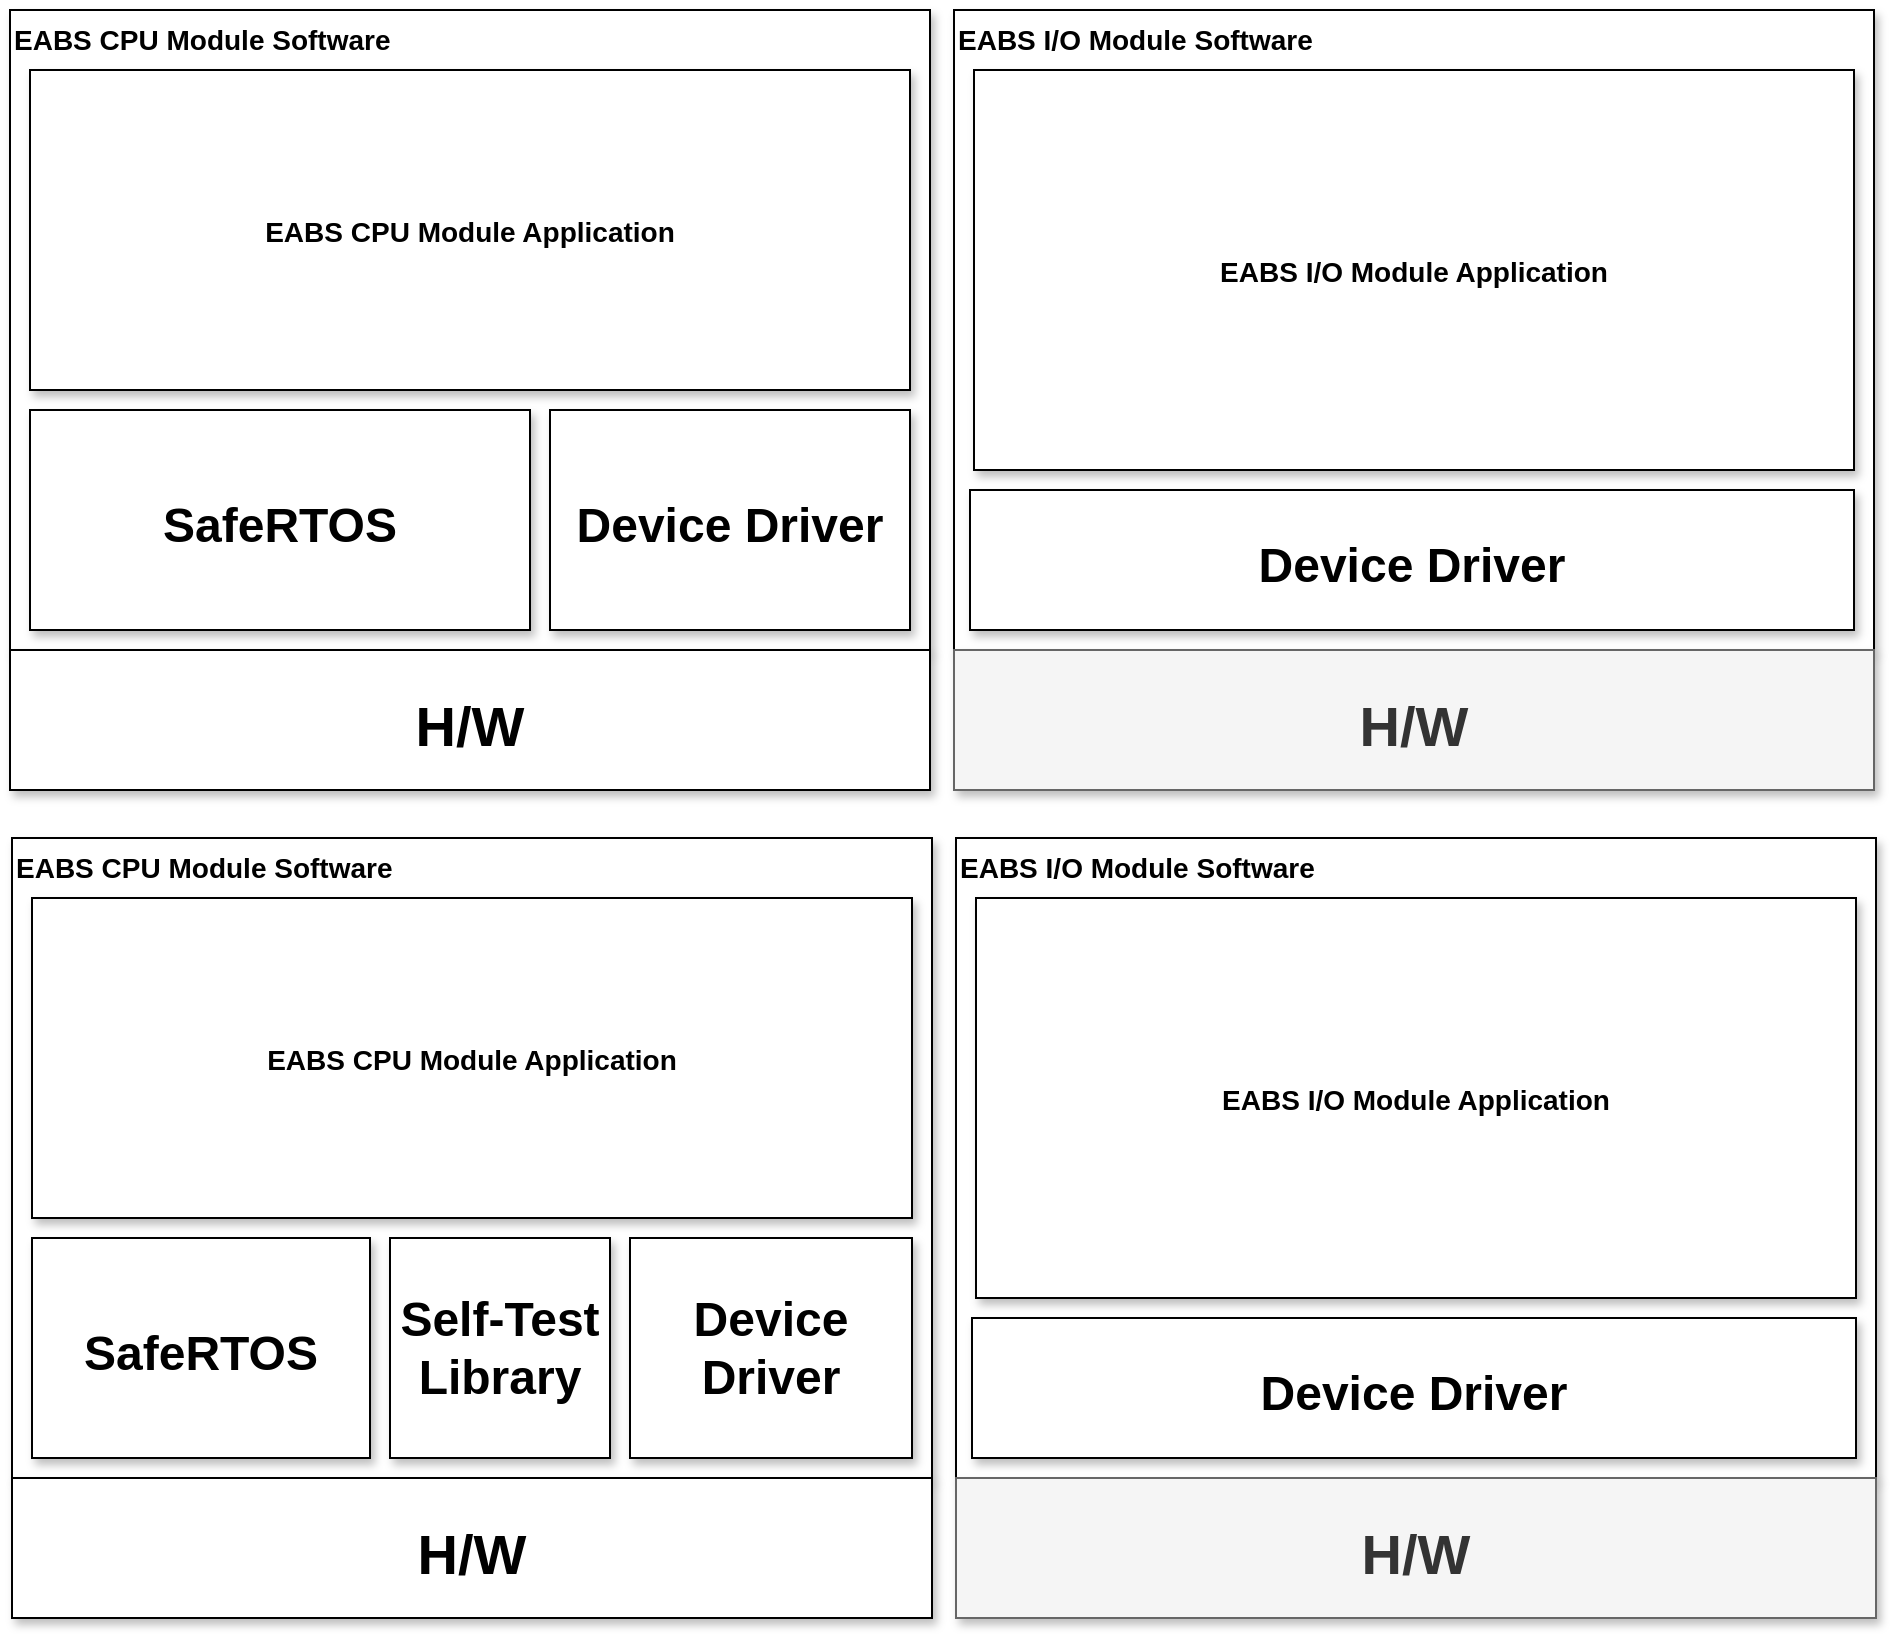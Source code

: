 <mxfile version="22.1.17" type="github" pages="3">
  <diagram name="BlockDiagram-all" id="97916047-d0de-89f5-080d-49f4d83e522f">
    <mxGraphModel dx="1127" dy="612" grid="1" gridSize="10" guides="1" tooltips="1" connect="1" arrows="1" fold="1" page="1" pageScale="1.5" pageWidth="1169" pageHeight="827" background="none" math="0" shadow="0">
      <root>
        <mxCell id="0" />
        <mxCell id="1" parent="0" />
        <mxCell id="3" value="EABS CPU Module Software" style="rounded=0;shadow=1;fontStyle=1;fontSize=14;align=left;verticalAlign=top;" parent="1" vertex="1">
          <mxGeometry x="380" y="140" width="460" height="320" as="geometry" />
        </mxCell>
        <mxCell id="2xnklOY3mkxwDWEgLXTY-56" value="H/W" style="rounded=0;shadow=1;fontStyle=1;fontSize=28;align=center;verticalAlign=middle;spacing=2;" parent="1" vertex="1">
          <mxGeometry x="380" y="460" width="460" height="70" as="geometry" />
        </mxCell>
        <mxCell id="2xnklOY3mkxwDWEgLXTY-57" value="SafeRTOS" style="rounded=0;shadow=1;fontStyle=1;fontSize=24;align=center;verticalAlign=middle;" parent="1" vertex="1">
          <mxGeometry x="390" y="340" width="250" height="110" as="geometry" />
        </mxCell>
        <mxCell id="2xnklOY3mkxwDWEgLXTY-58" value="Device Driver" style="rounded=0;shadow=1;fontStyle=1;fontSize=24;align=center;verticalAlign=middle;" parent="1" vertex="1">
          <mxGeometry x="650" y="340" width="180" height="110" as="geometry" />
        </mxCell>
        <mxCell id="2xnklOY3mkxwDWEgLXTY-59" value="EABS CPU Module Application" style="rounded=0;shadow=1;fontStyle=1;fontSize=14;align=center;verticalAlign=middle;" parent="1" vertex="1">
          <mxGeometry x="390" y="170" width="440" height="160" as="geometry" />
        </mxCell>
        <mxCell id="2xnklOY3mkxwDWEgLXTY-60" value="EABS I/O Module Software" style="rounded=0;shadow=1;fontStyle=1;fontSize=14;align=left;verticalAlign=top;" parent="1" vertex="1">
          <mxGeometry x="852" y="140" width="460" height="320" as="geometry" />
        </mxCell>
        <mxCell id="2xnklOY3mkxwDWEgLXTY-61" value="H/W" style="rounded=0;shadow=1;fontStyle=1;fontSize=28;align=center;verticalAlign=middle;spacing=2;fillColor=#f5f5f5;fontColor=#333333;strokeColor=#666666;" parent="1" vertex="1">
          <mxGeometry x="852" y="460" width="460" height="70" as="geometry" />
        </mxCell>
        <mxCell id="2xnklOY3mkxwDWEgLXTY-63" value="Device Driver" style="rounded=0;shadow=1;fontStyle=1;fontSize=24;align=center;verticalAlign=middle;" parent="1" vertex="1">
          <mxGeometry x="860" y="380" width="442" height="70" as="geometry" />
        </mxCell>
        <mxCell id="2xnklOY3mkxwDWEgLXTY-64" value="EABS I/O Module Application" style="rounded=0;shadow=1;fontStyle=1;fontSize=14;align=center;verticalAlign=middle;" parent="1" vertex="1">
          <mxGeometry x="862" y="170" width="440" height="200" as="geometry" />
        </mxCell>
        <mxCell id="Bs_QZ7SmaoqHRqGBBxqq-3" value="EABS CPU Module Software" style="rounded=0;shadow=1;fontStyle=1;fontSize=14;align=left;verticalAlign=top;" parent="1" vertex="1">
          <mxGeometry x="381" y="554" width="460" height="320" as="geometry" />
        </mxCell>
        <mxCell id="Bs_QZ7SmaoqHRqGBBxqq-4" value="H/W" style="rounded=0;shadow=1;fontStyle=1;fontSize=28;align=center;verticalAlign=middle;spacing=2;" parent="1" vertex="1">
          <mxGeometry x="381" y="874" width="460" height="70" as="geometry" />
        </mxCell>
        <mxCell id="Bs_QZ7SmaoqHRqGBBxqq-5" value="SafeRTOS" style="rounded=0;shadow=1;fontStyle=1;fontSize=24;align=center;verticalAlign=middle;" parent="1" vertex="1">
          <mxGeometry x="391" y="754" width="169" height="110" as="geometry" />
        </mxCell>
        <mxCell id="Bs_QZ7SmaoqHRqGBBxqq-6" value="Device Driver" style="rounded=0;shadow=1;fontStyle=1;fontSize=24;align=center;verticalAlign=middle;whiteSpace=wrap;" parent="1" vertex="1">
          <mxGeometry x="690" y="754" width="141" height="110" as="geometry" />
        </mxCell>
        <mxCell id="Bs_QZ7SmaoqHRqGBBxqq-7" value="EABS CPU Module Application" style="rounded=0;shadow=1;fontStyle=1;fontSize=14;align=center;verticalAlign=middle;" parent="1" vertex="1">
          <mxGeometry x="391" y="584" width="440" height="160" as="geometry" />
        </mxCell>
        <mxCell id="Bs_QZ7SmaoqHRqGBBxqq-8" value="EABS I/O Module Software" style="rounded=0;shadow=1;fontStyle=1;fontSize=14;align=left;verticalAlign=top;" parent="1" vertex="1">
          <mxGeometry x="853" y="554" width="460" height="320" as="geometry" />
        </mxCell>
        <mxCell id="Bs_QZ7SmaoqHRqGBBxqq-9" value="H/W" style="rounded=0;shadow=1;fontStyle=1;fontSize=28;align=center;verticalAlign=middle;spacing=2;fillColor=#f5f5f5;fontColor=#333333;strokeColor=#666666;" parent="1" vertex="1">
          <mxGeometry x="853" y="874" width="460" height="70" as="geometry" />
        </mxCell>
        <mxCell id="Bs_QZ7SmaoqHRqGBBxqq-10" value="Device Driver" style="rounded=0;shadow=1;fontStyle=1;fontSize=24;align=center;verticalAlign=middle;" parent="1" vertex="1">
          <mxGeometry x="861" y="794" width="442" height="70" as="geometry" />
        </mxCell>
        <mxCell id="Bs_QZ7SmaoqHRqGBBxqq-11" value="EABS I/O Module Application" style="rounded=0;shadow=1;fontStyle=1;fontSize=14;align=center;verticalAlign=middle;" parent="1" vertex="1">
          <mxGeometry x="863" y="584" width="440" height="200" as="geometry" />
        </mxCell>
        <mxCell id="Bs_QZ7SmaoqHRqGBBxqq-12" value="Self-Test Library" style="rounded=0;shadow=1;fontStyle=1;fontSize=24;align=center;verticalAlign=middle;whiteSpace=wrap;" parent="1" vertex="1">
          <mxGeometry x="570" y="754" width="110" height="110" as="geometry" />
        </mxCell>
      </root>
    </mxGraphModel>
  </diagram>
  <diagram id="455bVY7fYw622vmdx8sA" name="IO-Module-Block-Diagram">
    <mxGraphModel dx="300" dy="612" grid="1" gridSize="10" guides="1" tooltips="1" connect="1" arrows="1" fold="1" page="1" pageScale="1" pageWidth="827" pageHeight="1169" math="0" shadow="0">
      <root>
        <mxCell id="0" />
        <mxCell id="1" parent="0" />
        <mxCell id="_B_MI62m7lRFY5nyLYBk-1" value="EABS I/O Module Software" style="rounded=0;shadow=1;fontStyle=1;fontSize=14;align=left;verticalAlign=top;" parent="1" vertex="1">
          <mxGeometry x="1070" y="350" width="460" height="320" as="geometry" />
        </mxCell>
        <mxCell id="_B_MI62m7lRFY5nyLYBk-2" value="H/W" style="rounded=0;shadow=1;fontStyle=1;fontSize=28;align=center;verticalAlign=middle;spacing=2;fillColor=#f5f5f5;fontColor=#333333;strokeColor=#666666;" parent="1" vertex="1">
          <mxGeometry x="1070" y="670" width="460" height="70" as="geometry" />
        </mxCell>
        <mxCell id="_B_MI62m7lRFY5nyLYBk-3" value="Device Driver" style="rounded=0;shadow=1;fontStyle=1;fontSize=24;align=center;verticalAlign=middle;" parent="1" vertex="1">
          <mxGeometry x="1078" y="590" width="442" height="70" as="geometry" />
        </mxCell>
        <mxCell id="_B_MI62m7lRFY5nyLYBk-4" value="EABS I/O Module Application" style="rounded=0;shadow=1;fontStyle=1;fontSize=14;align=center;verticalAlign=middle;" parent="1" vertex="1">
          <mxGeometry x="1080" y="380" width="440" height="200" as="geometry" />
        </mxCell>
      </root>
    </mxGraphModel>
  </diagram>
  <diagram id="JroDJEas-RoF1u3BaSrB" name="페이지-3">
    <mxGraphModel dx="1386" dy="785" grid="1" gridSize="10" guides="1" tooltips="1" connect="1" arrows="1" fold="1" page="1" pageScale="1" pageWidth="827" pageHeight="1169" math="0" shadow="0">
      <root>
        <mxCell id="0" />
        <mxCell id="1" parent="0" />
        <mxCell id="T9ecZK-UZPm5lxIUy5vb-36" value="" style="rounded=0;whiteSpace=wrap;html=1;dashed=1;" parent="1" vertex="1">
          <mxGeometry x="70" y="45" width="290" height="825" as="geometry" />
        </mxCell>
        <mxCell id="T9ecZK-UZPm5lxIUy5vb-42" value="" style="rounded=0;whiteSpace=wrap;html=1;dashed=1;" parent="1" vertex="1">
          <mxGeometry x="90" y="238" width="250" height="612" as="geometry" />
        </mxCell>
        <mxCell id="T9ecZK-UZPm5lxIUy5vb-41" value="" style="rounded=0;whiteSpace=wrap;html=1;dashed=1;" parent="1" vertex="1">
          <mxGeometry x="90" y="80" width="250" height="150" as="geometry" />
        </mxCell>
        <mxCell id="Xisn77rioX8W527mqWxI-2" value="Initialize hardware" style="rounded=0;whiteSpace=wrap;html=1;" parent="1" vertex="1">
          <mxGeometry x="153" y="95" width="170" height="35" as="geometry" />
        </mxCell>
        <mxCell id="Xisn77rioX8W527mqWxI-18" value="" style="rounded=0;whiteSpace=wrap;html=1;dashed=1;" parent="1" vertex="1">
          <mxGeometry x="422" y="60" width="278" height="280" as="geometry" />
        </mxCell>
        <mxCell id="Xisn77rioX8W527mqWxI-23" value="Interrupt&amp;nbsp; Routines" style="text;html=1;strokeColor=none;fillColor=none;align=center;verticalAlign=middle;whiteSpace=wrap;rounded=0;" parent="1" vertex="1">
          <mxGeometry x="425" y="70" width="127" height="30" as="geometry" />
        </mxCell>
        <mxCell id="Xisn77rioX8W527mqWxI-29" value="USART2_IRQHandler" style="shape=process;whiteSpace=wrap;html=1;backgroundOutline=1;" parent="1" vertex="1">
          <mxGeometry x="470" y="138" width="177" height="30" as="geometry" />
        </mxCell>
        <mxCell id="T9ecZK-UZPm5lxIUy5vb-4" value="Initialize global variable" style="rounded=0;whiteSpace=wrap;html=1;" parent="1" vertex="1">
          <mxGeometry x="152" y="140" width="170" height="35" as="geometry" />
        </mxCell>
        <mxCell id="T9ecZK-UZPm5lxIUy5vb-6" value="Initialize LED, FND" style="rounded=0;whiteSpace=wrap;html=1;" parent="1" vertex="1">
          <mxGeometry x="151" y="185.5" width="170" height="35" as="geometry" />
        </mxCell>
        <mxCell id="T9ecZK-UZPm5lxIUy5vb-8" value="vCLI_Command" style="rounded=0;whiteSpace=wrap;html=1;" parent="1" vertex="1">
          <mxGeometry x="151" y="247" width="170" height="35" as="geometry" />
        </mxCell>
        <mxCell id="T9ecZK-UZPm5lxIUy5vb-10" value="vRS485_Recv" style="rounded=0;whiteSpace=wrap;html=1;" parent="1" vertex="1">
          <mxGeometry x="151" y="289" width="170" height="35" as="geometry" />
        </mxCell>
        <mxCell id="T9ecZK-UZPm5lxIUy5vb-12" value="vChannel_Master_Recv" style="rounded=0;whiteSpace=wrap;html=1;" parent="1" vertex="1">
          <mxGeometry x="151" y="331" width="170" height="35" as="geometry" />
        </mxCell>
        <mxCell id="T9ecZK-UZPm5lxIUy5vb-14" value="vChannel_Slave_Recv" style="rounded=0;whiteSpace=wrap;html=1;" parent="1" vertex="1">
          <mxGeometry x="151" y="374" width="170" height="35" as="geometry" />
        </mxCell>
        <mxCell id="T9ecZK-UZPm5lxIUy5vb-16" value="vCAN0InOutProcess" style="rounded=0;whiteSpace=wrap;html=1;" parent="1" vertex="1">
          <mxGeometry x="151" y="417" width="170" height="35" as="geometry" />
        </mxCell>
        <mxCell id="T9ecZK-UZPm5lxIUy5vb-18" value="vDisplayFndPoll" style="rounded=0;whiteSpace=wrap;html=1;" parent="1" vertex="1">
          <mxGeometry x="151" y="460" width="170" height="35" as="geometry" />
        </mxCell>
        <mxCell id="T9ecZK-UZPm5lxIUy5vb-20" value="vChOut2Poll" style="rounded=0;whiteSpace=wrap;html=1;" parent="1" vertex="1">
          <mxGeometry x="151" y="503" width="170" height="35" as="geometry" />
        </mxCell>
        <mxCell id="T9ecZK-UZPm5lxIUy5vb-22" value="vChannel_Send01_Poll" style="rounded=0;whiteSpace=wrap;html=1;" parent="1" vertex="1">
          <mxGeometry x="151" y="546" width="170" height="35" as="geometry" />
        </mxCell>
        <mxCell id="T9ecZK-UZPm5lxIUy5vb-24" value="vChannel_Common01_Poll" style="rounded=0;whiteSpace=wrap;html=1;" parent="1" vertex="1">
          <mxGeometry x="151" y="589" width="170" height="35" as="geometry" />
        </mxCell>
        <mxCell id="T9ecZK-UZPm5lxIUy5vb-27" value="vPort_IN1_8Process" style="rounded=0;whiteSpace=wrap;html=1;" parent="1" vertex="1">
          <mxGeometry x="151" y="632" width="170" height="35" as="geometry" />
        </mxCell>
        <mxCell id="T9ecZK-UZPm5lxIUy5vb-29" value="vCpuIn05Poll" style="rounded=0;whiteSpace=wrap;html=1;" parent="1" vertex="1">
          <mxGeometry x="151" y="675" width="170" height="35" as="geometry" />
        </mxCell>
        <mxCell id="T9ecZK-UZPm5lxIUy5vb-31" value="vInCpuRS485_Poll" style="rounded=0;whiteSpace=wrap;html=1;" parent="1" vertex="1">
          <mxGeometry x="151" y="718" width="170" height="35" as="geometry" />
        </mxCell>
        <mxCell id="T9ecZK-UZPm5lxIUy5vb-33" value="vLEDRunFailPoll" style="rounded=0;whiteSpace=wrap;html=1;" parent="1" vertex="1">
          <mxGeometry x="151" y="761" width="170" height="35" as="geometry" />
        </mxCell>
        <mxCell id="T9ecZK-UZPm5lxIUy5vb-35" value="vPSU_ErrorCheck" style="rounded=0;whiteSpace=wrap;html=1;" parent="1" vertex="1">
          <mxGeometry x="151" y="804" width="170" height="35" as="geometry" />
        </mxCell>
        <mxCell id="T9ecZK-UZPm5lxIUy5vb-37" value="USART5_IRQHandler" style="shape=process;whiteSpace=wrap;html=1;backgroundOutline=1;" parent="1" vertex="1">
          <mxGeometry x="470" y="188" width="178" height="30" as="geometry" />
        </mxCell>
        <mxCell id="T9ecZK-UZPm5lxIUy5vb-38" value="CAN0_RX1_IRQHandler" style="shape=process;whiteSpace=wrap;html=1;backgroundOutline=1;" parent="1" vertex="1">
          <mxGeometry x="470" y="238" width="178" height="30" as="geometry" />
        </mxCell>
        <mxCell id="T9ecZK-UZPm5lxIUy5vb-43" value="IO Application" style="rounded=0;whiteSpace=wrap;html=1;" parent="1" vertex="1">
          <mxGeometry x="90" y="30" width="120" height="30" as="geometry" />
        </mxCell>
        <mxCell id="T9ecZK-UZPm5lxIUy5vb-44" value="" style="endArrow=none;html=1;rounded=0;entryX=0.25;entryY=1;entryDx=0;entryDy=0;strokeWidth=2;" parent="1" edge="1">
          <mxGeometry width="50" height="50" relative="1" as="geometry">
            <mxPoint x="120" y="820" as="sourcePoint" />
            <mxPoint x="120" y="60" as="targetPoint" />
          </mxGeometry>
        </mxCell>
        <mxCell id="T9ecZK-UZPm5lxIUy5vb-46" value="" style="endArrow=none;html=1;rounded=0;" parent="1" edge="1">
          <mxGeometry width="50" height="50" relative="1" as="geometry">
            <mxPoint x="120" y="780" as="sourcePoint" />
            <mxPoint x="150" y="780" as="targetPoint" />
          </mxGeometry>
        </mxCell>
        <mxCell id="T9ecZK-UZPm5lxIUy5vb-47" value="" style="endArrow=none;html=1;rounded=0;" parent="1" edge="1">
          <mxGeometry width="50" height="50" relative="1" as="geometry">
            <mxPoint x="120" y="821" as="sourcePoint" />
            <mxPoint x="150" y="821" as="targetPoint" />
          </mxGeometry>
        </mxCell>
        <mxCell id="T9ecZK-UZPm5lxIUy5vb-48" value="" style="endArrow=none;html=1;rounded=0;" parent="1" edge="1">
          <mxGeometry width="50" height="50" relative="1" as="geometry">
            <mxPoint x="121" y="737" as="sourcePoint" />
            <mxPoint x="151" y="737" as="targetPoint" />
          </mxGeometry>
        </mxCell>
        <mxCell id="T9ecZK-UZPm5lxIUy5vb-50" value="" style="endArrow=none;html=1;rounded=0;" parent="1" edge="1">
          <mxGeometry width="50" height="50" relative="1" as="geometry">
            <mxPoint x="120" y="693" as="sourcePoint" />
            <mxPoint x="150" y="693" as="targetPoint" />
          </mxGeometry>
        </mxCell>
        <mxCell id="T9ecZK-UZPm5lxIUy5vb-51" value="" style="endArrow=none;html=1;rounded=0;" parent="1" edge="1">
          <mxGeometry width="50" height="50" relative="1" as="geometry">
            <mxPoint x="120" y="649" as="sourcePoint" />
            <mxPoint x="150" y="649" as="targetPoint" />
          </mxGeometry>
        </mxCell>
        <mxCell id="6A47RJUxjuTdoSL7XtpK-1" value="" style="endArrow=none;html=1;rounded=0;" edge="1" parent="1">
          <mxGeometry width="50" height="50" relative="1" as="geometry">
            <mxPoint x="120" y="607" as="sourcePoint" />
            <mxPoint x="150" y="607" as="targetPoint" />
          </mxGeometry>
        </mxCell>
        <mxCell id="6A47RJUxjuTdoSL7XtpK-2" value="" style="endArrow=none;html=1;rounded=0;" edge="1" parent="1">
          <mxGeometry width="50" height="50" relative="1" as="geometry">
            <mxPoint x="121" y="564" as="sourcePoint" />
            <mxPoint x="151" y="564" as="targetPoint" />
          </mxGeometry>
        </mxCell>
        <mxCell id="6A47RJUxjuTdoSL7XtpK-3" value="" style="endArrow=none;html=1;rounded=0;" edge="1" parent="1">
          <mxGeometry width="50" height="50" relative="1" as="geometry">
            <mxPoint x="121" y="520" as="sourcePoint" />
            <mxPoint x="151" y="520" as="targetPoint" />
          </mxGeometry>
        </mxCell>
        <mxCell id="6A47RJUxjuTdoSL7XtpK-4" value="" style="endArrow=none;html=1;rounded=0;" edge="1" parent="1">
          <mxGeometry width="50" height="50" relative="1" as="geometry">
            <mxPoint x="120" y="479" as="sourcePoint" />
            <mxPoint x="150" y="479" as="targetPoint" />
          </mxGeometry>
        </mxCell>
        <mxCell id="6A47RJUxjuTdoSL7XtpK-5" value="" style="endArrow=none;html=1;rounded=0;" edge="1" parent="1">
          <mxGeometry width="50" height="50" relative="1" as="geometry">
            <mxPoint x="120" y="435" as="sourcePoint" />
            <mxPoint x="150" y="435" as="targetPoint" />
          </mxGeometry>
        </mxCell>
        <mxCell id="6A47RJUxjuTdoSL7XtpK-6" value="" style="endArrow=none;html=1;rounded=0;" edge="1" parent="1">
          <mxGeometry width="50" height="50" relative="1" as="geometry">
            <mxPoint x="120" y="393" as="sourcePoint" />
            <mxPoint x="150" y="393" as="targetPoint" />
          </mxGeometry>
        </mxCell>
        <mxCell id="6A47RJUxjuTdoSL7XtpK-7" value="" style="endArrow=none;html=1;rounded=0;" edge="1" parent="1">
          <mxGeometry width="50" height="50" relative="1" as="geometry">
            <mxPoint x="120" y="350" as="sourcePoint" />
            <mxPoint x="150" y="350" as="targetPoint" />
          </mxGeometry>
        </mxCell>
        <mxCell id="6A47RJUxjuTdoSL7XtpK-8" value="" style="endArrow=none;html=1;rounded=0;" edge="1" parent="1">
          <mxGeometry width="50" height="50" relative="1" as="geometry">
            <mxPoint x="120" y="307" as="sourcePoint" />
            <mxPoint x="150" y="307" as="targetPoint" />
          </mxGeometry>
        </mxCell>
        <mxCell id="6A47RJUxjuTdoSL7XtpK-9" value="" style="endArrow=none;html=1;rounded=0;" edge="1" parent="1">
          <mxGeometry width="50" height="50" relative="1" as="geometry">
            <mxPoint x="121" y="265" as="sourcePoint" />
            <mxPoint x="151" y="265" as="targetPoint" />
          </mxGeometry>
        </mxCell>
        <mxCell id="6A47RJUxjuTdoSL7XtpK-10" value="" style="endArrow=none;html=1;rounded=0;" edge="1" parent="1">
          <mxGeometry width="50" height="50" relative="1" as="geometry">
            <mxPoint x="120" y="203" as="sourcePoint" />
            <mxPoint x="150" y="203" as="targetPoint" />
          </mxGeometry>
        </mxCell>
        <mxCell id="6A47RJUxjuTdoSL7XtpK-11" value="" style="endArrow=none;html=1;rounded=0;" edge="1" parent="1">
          <mxGeometry width="50" height="50" relative="1" as="geometry">
            <mxPoint x="121" y="159" as="sourcePoint" />
            <mxPoint x="151" y="159" as="targetPoint" />
          </mxGeometry>
        </mxCell>
        <mxCell id="6A47RJUxjuTdoSL7XtpK-12" value="" style="endArrow=none;html=1;rounded=0;" edge="1" parent="1">
          <mxGeometry width="50" height="50" relative="1" as="geometry">
            <mxPoint x="121" y="113" as="sourcePoint" />
            <mxPoint x="151" y="113" as="targetPoint" />
          </mxGeometry>
        </mxCell>
      </root>
    </mxGraphModel>
  </diagram>
</mxfile>
